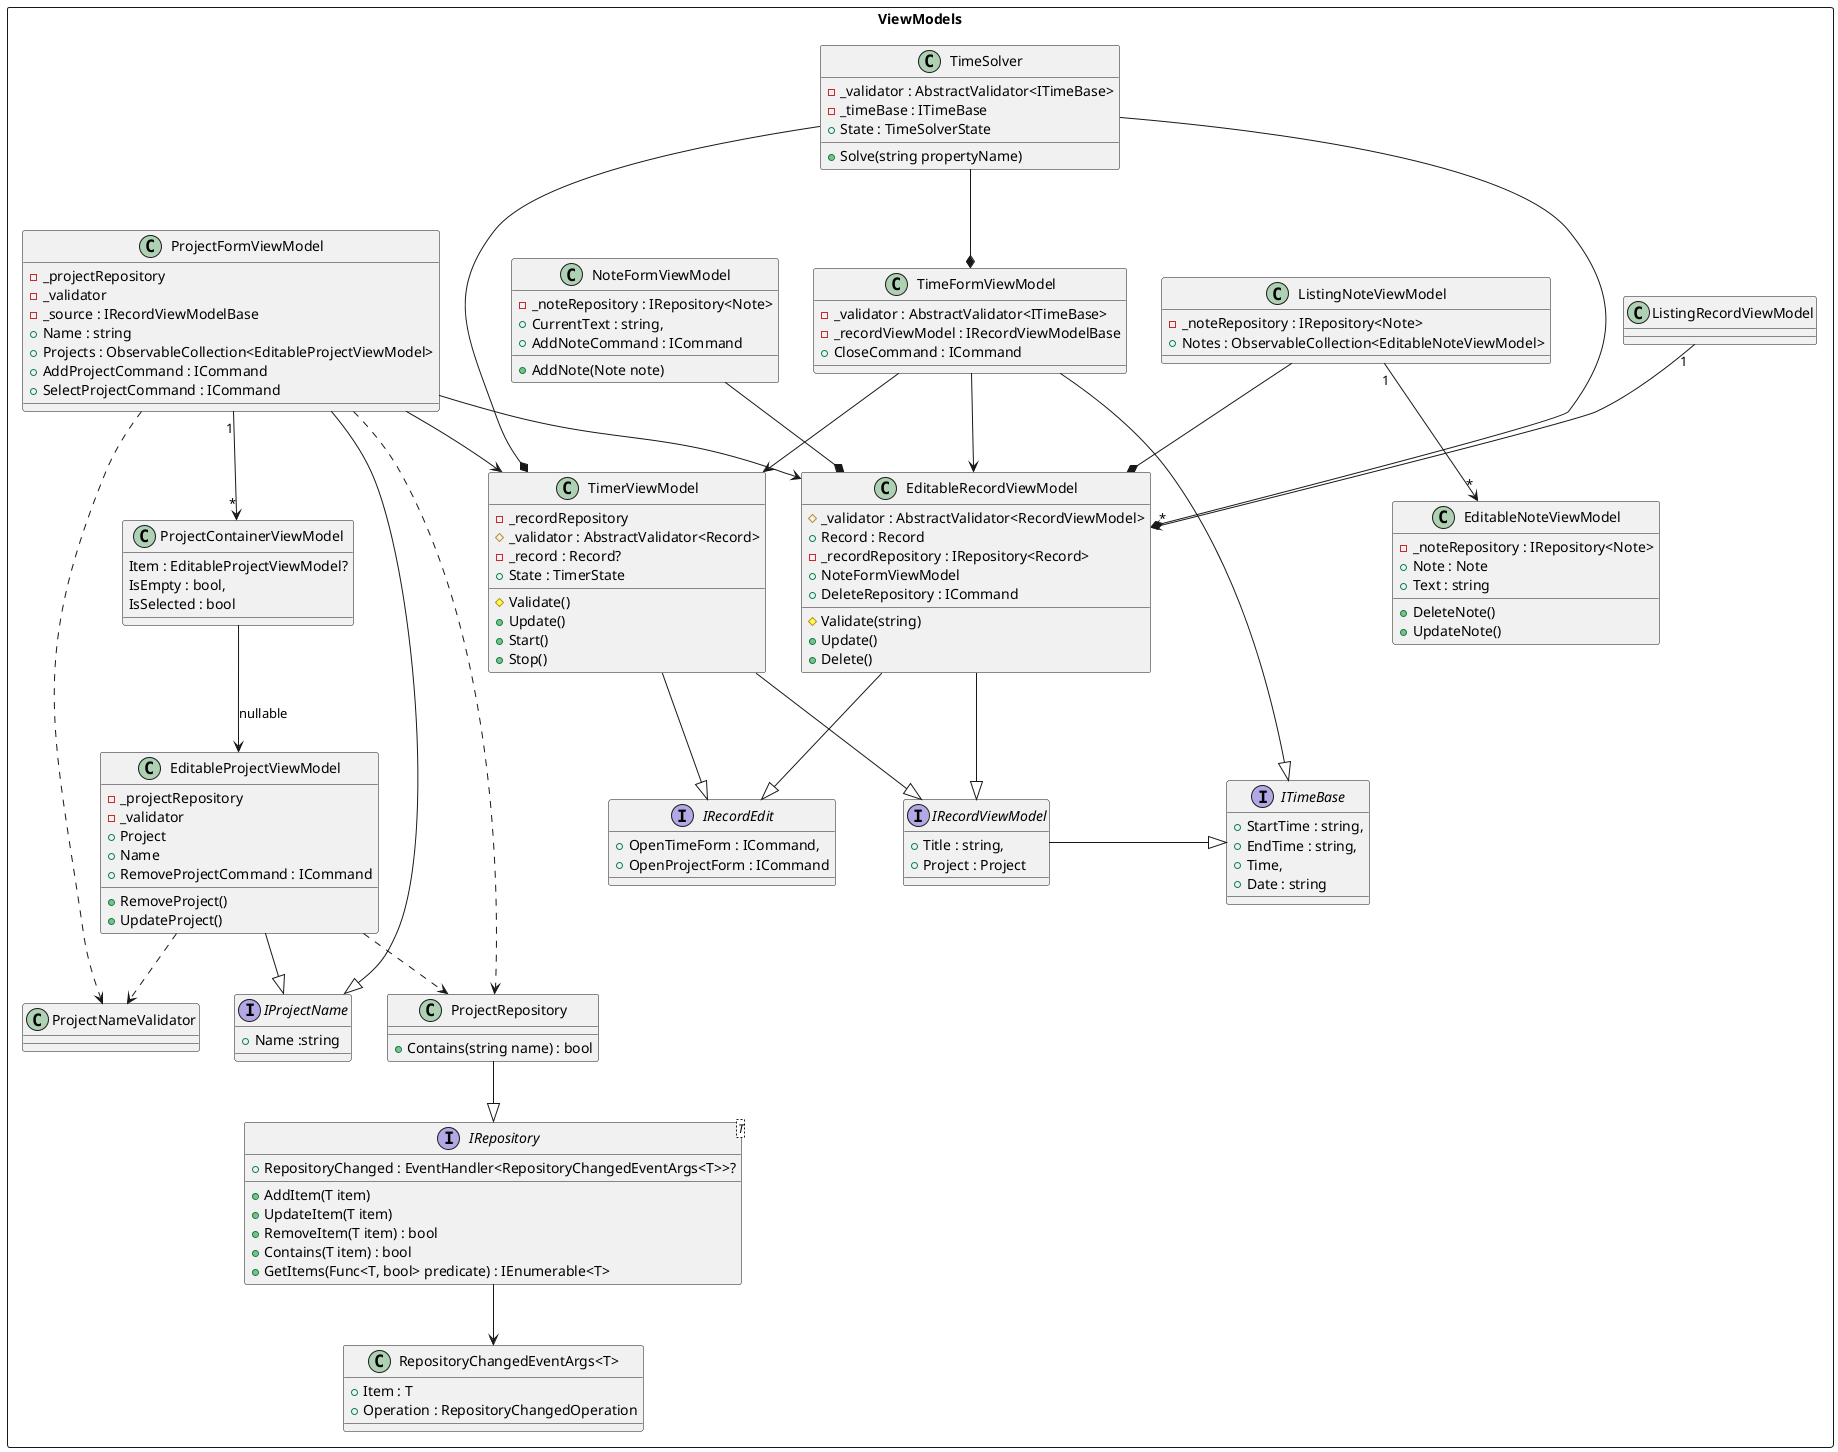 @startuml

rectangle ViewModels {

    class "TimerViewModel" as timerVM{
        - _recordRepository
        # _validator : AbstractValidator<Record>
        - _record : Record?
        + State : TimerState
        # Validate()
        + Update()
        + Start()
        + Stop()
    }


    class "EditableRecordViewModel" as editableRecordVM{
        # _validator : AbstractValidator<RecordViewModel>
        # Validate(string)
        + Record : Record
        - _recordRepository : IRepository<Record>
        + NoteFormViewModel
        + DeleteRepository : ICommand
        + Update()
        + Delete()
    }


    class "TimeSolver" as solver {
        - _validator : AbstractValidator<ITimeBase>
        - _timeBase : ITimeBase
        + State : TimeSolverState
        + Solve(string propertyName)
    }
    class "TimeFormViewModel" as timeForm{
        - _validator : AbstractValidator<ITimeBase>
        - _recordViewModel : IRecordViewModelBase
        + CloseCommand : ICommand
    }

    class "ProjectFormViewModel" as projectForm{
        - _projectRepository
        - _validator
        - _source : IRecordViewModelBase
        + Name : string
        + Projects : ObservableCollection<EditableProjectViewModel>
        + AddProjectCommand : ICommand
        + SelectProjectCommand : ICommand
    }

    class "EditableProjectViewModel" as editableProject {
        - _projectRepository
        - _validator
        + Project
        + Name
        + RemoveProjectCommand : ICommand
        + RemoveProject()
        + UpdateProject()
    }

    class "NoteFormViewModel" {
        - _noteRepository : IRepository<Note>
        + CurrentText : string,
        + AddNoteCommand : ICommand
        + AddNote(Note note)
    }

    class "ListingNoteViewModel" as listingNote {
        - _noteRepository : IRepository<Note>
        + Notes : ObservableCollection<EditableNoteViewModel>
    }

    class "EditableNoteViewModel" as editableNote{
        - _noteRepository : IRepository<Note>
        + Note : Note
        + Text : string
        + DeleteNote()
        + UpdateNote()
    }

    class "ListingRecordViewModel" as listing {

    }

    Interface "IRecordViewModel" {
        + Title : string,
        + Project : Project
    }

    interface "ITimeBase" {
        + StartTime : string,
        + EndTime : string,
        + Time,
        + Date : string
    }

    interface "IRecordEdit" {
        + OpenTimeForm : ICommand,
        + OpenProjectForm : ICommand
    }

    class "RepositoryChangedEventArgs<T>" {
        + Item : T
        + Operation : RepositoryChangedOperation
    }

    class "ProjectRepository" as projectRepository {
        + Contains(string name) : bool
    }

    interface "IRepository<T>" as interfaceRepository {
        + AddItem(T item)
        + UpdateItem(T item)
        + RemoveItem(T item) : bool
        + Contains(T item) : bool
        + GetItems(Func<T, bool> predicate) : IEnumerable<T>
        + RepositoryChanged : EventHandler<RepositoryChangedEventArgs<T>>?
    }

    interface "IProjectName" {
        + Name :string
    }

    class "ProjectNameValidator" as projectValidator {

    }
 
    class "ProjectContainerViewModel" as projectContainer {
        Item : EditableProjectViewModel?
        IsEmpty : bool,
        IsSelected : bool
    }

    timerVM --|> "IRecordEdit"
    timerVM --|> "IRecordViewModel"

    listing "1"  --> "*" editableRecordVM

    editableRecordVM -|> "IRecordViewModel"
   "IRecordViewModel" -|> "ITimeBase" 
    editableRecordVM -|> "IRecordEdit"


    NoteFormViewModel --* editableRecordVM
    listingNote --* editableRecordVM
    listingNote "1" --> "*" editableNote

    solver --* timeForm
    solver --* editableRecordVM
    solver --* timerVM


    timeForm --|> ITimeBase

    timeForm --> editableRecordVM
    timeForm --> timerVM

   projectRepository --|> interfaceRepository

    interfaceRepository --> "RepositoryChangedEventArgs<T>"

    projectForm ..> projectRepository

    projectForm --> editableRecordVM
    projectForm --> timerVM

    projectForm "1" --> "*" projectContainer

    editableProject ..> projectRepository

    editableProject --|> "IProjectName"
    projectForm --|> "IProjectName"

    editableProject ..> projectValidator
    projectForm ..> projectValidator

    projectContainer --> editableProject : "nullable"
}
@enduml